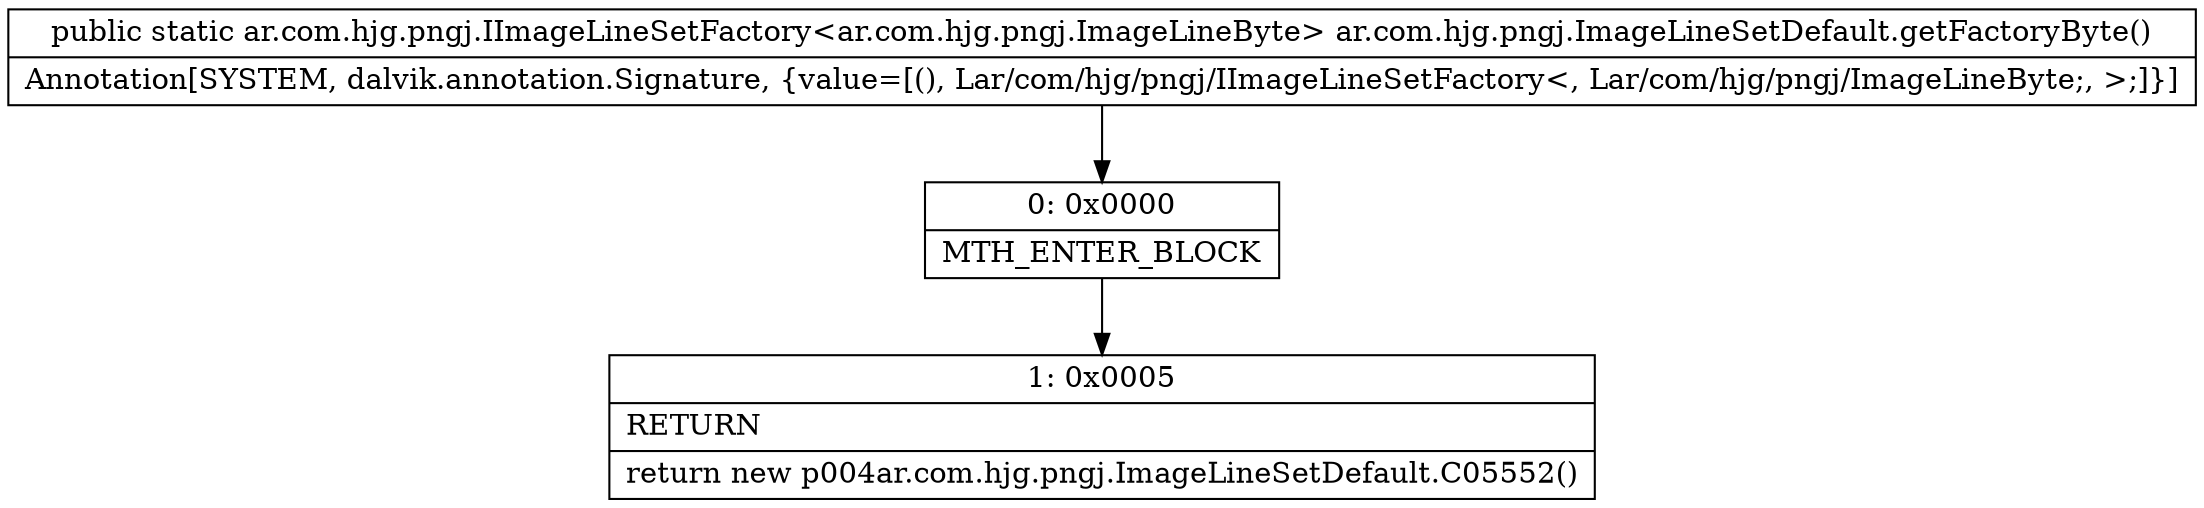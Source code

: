 digraph "CFG forar.com.hjg.pngj.ImageLineSetDefault.getFactoryByte()Lar\/com\/hjg\/pngj\/IImageLineSetFactory;" {
Node_0 [shape=record,label="{0\:\ 0x0000|MTH_ENTER_BLOCK\l}"];
Node_1 [shape=record,label="{1\:\ 0x0005|RETURN\l|return new p004ar.com.hjg.pngj.ImageLineSetDefault.C05552()\l}"];
MethodNode[shape=record,label="{public static ar.com.hjg.pngj.IImageLineSetFactory\<ar.com.hjg.pngj.ImageLineByte\> ar.com.hjg.pngj.ImageLineSetDefault.getFactoryByte()  | Annotation[SYSTEM, dalvik.annotation.Signature, \{value=[(), Lar\/com\/hjg\/pngj\/IImageLineSetFactory\<, Lar\/com\/hjg\/pngj\/ImageLineByte;, \>;]\}]\l}"];
MethodNode -> Node_0;
Node_0 -> Node_1;
}

